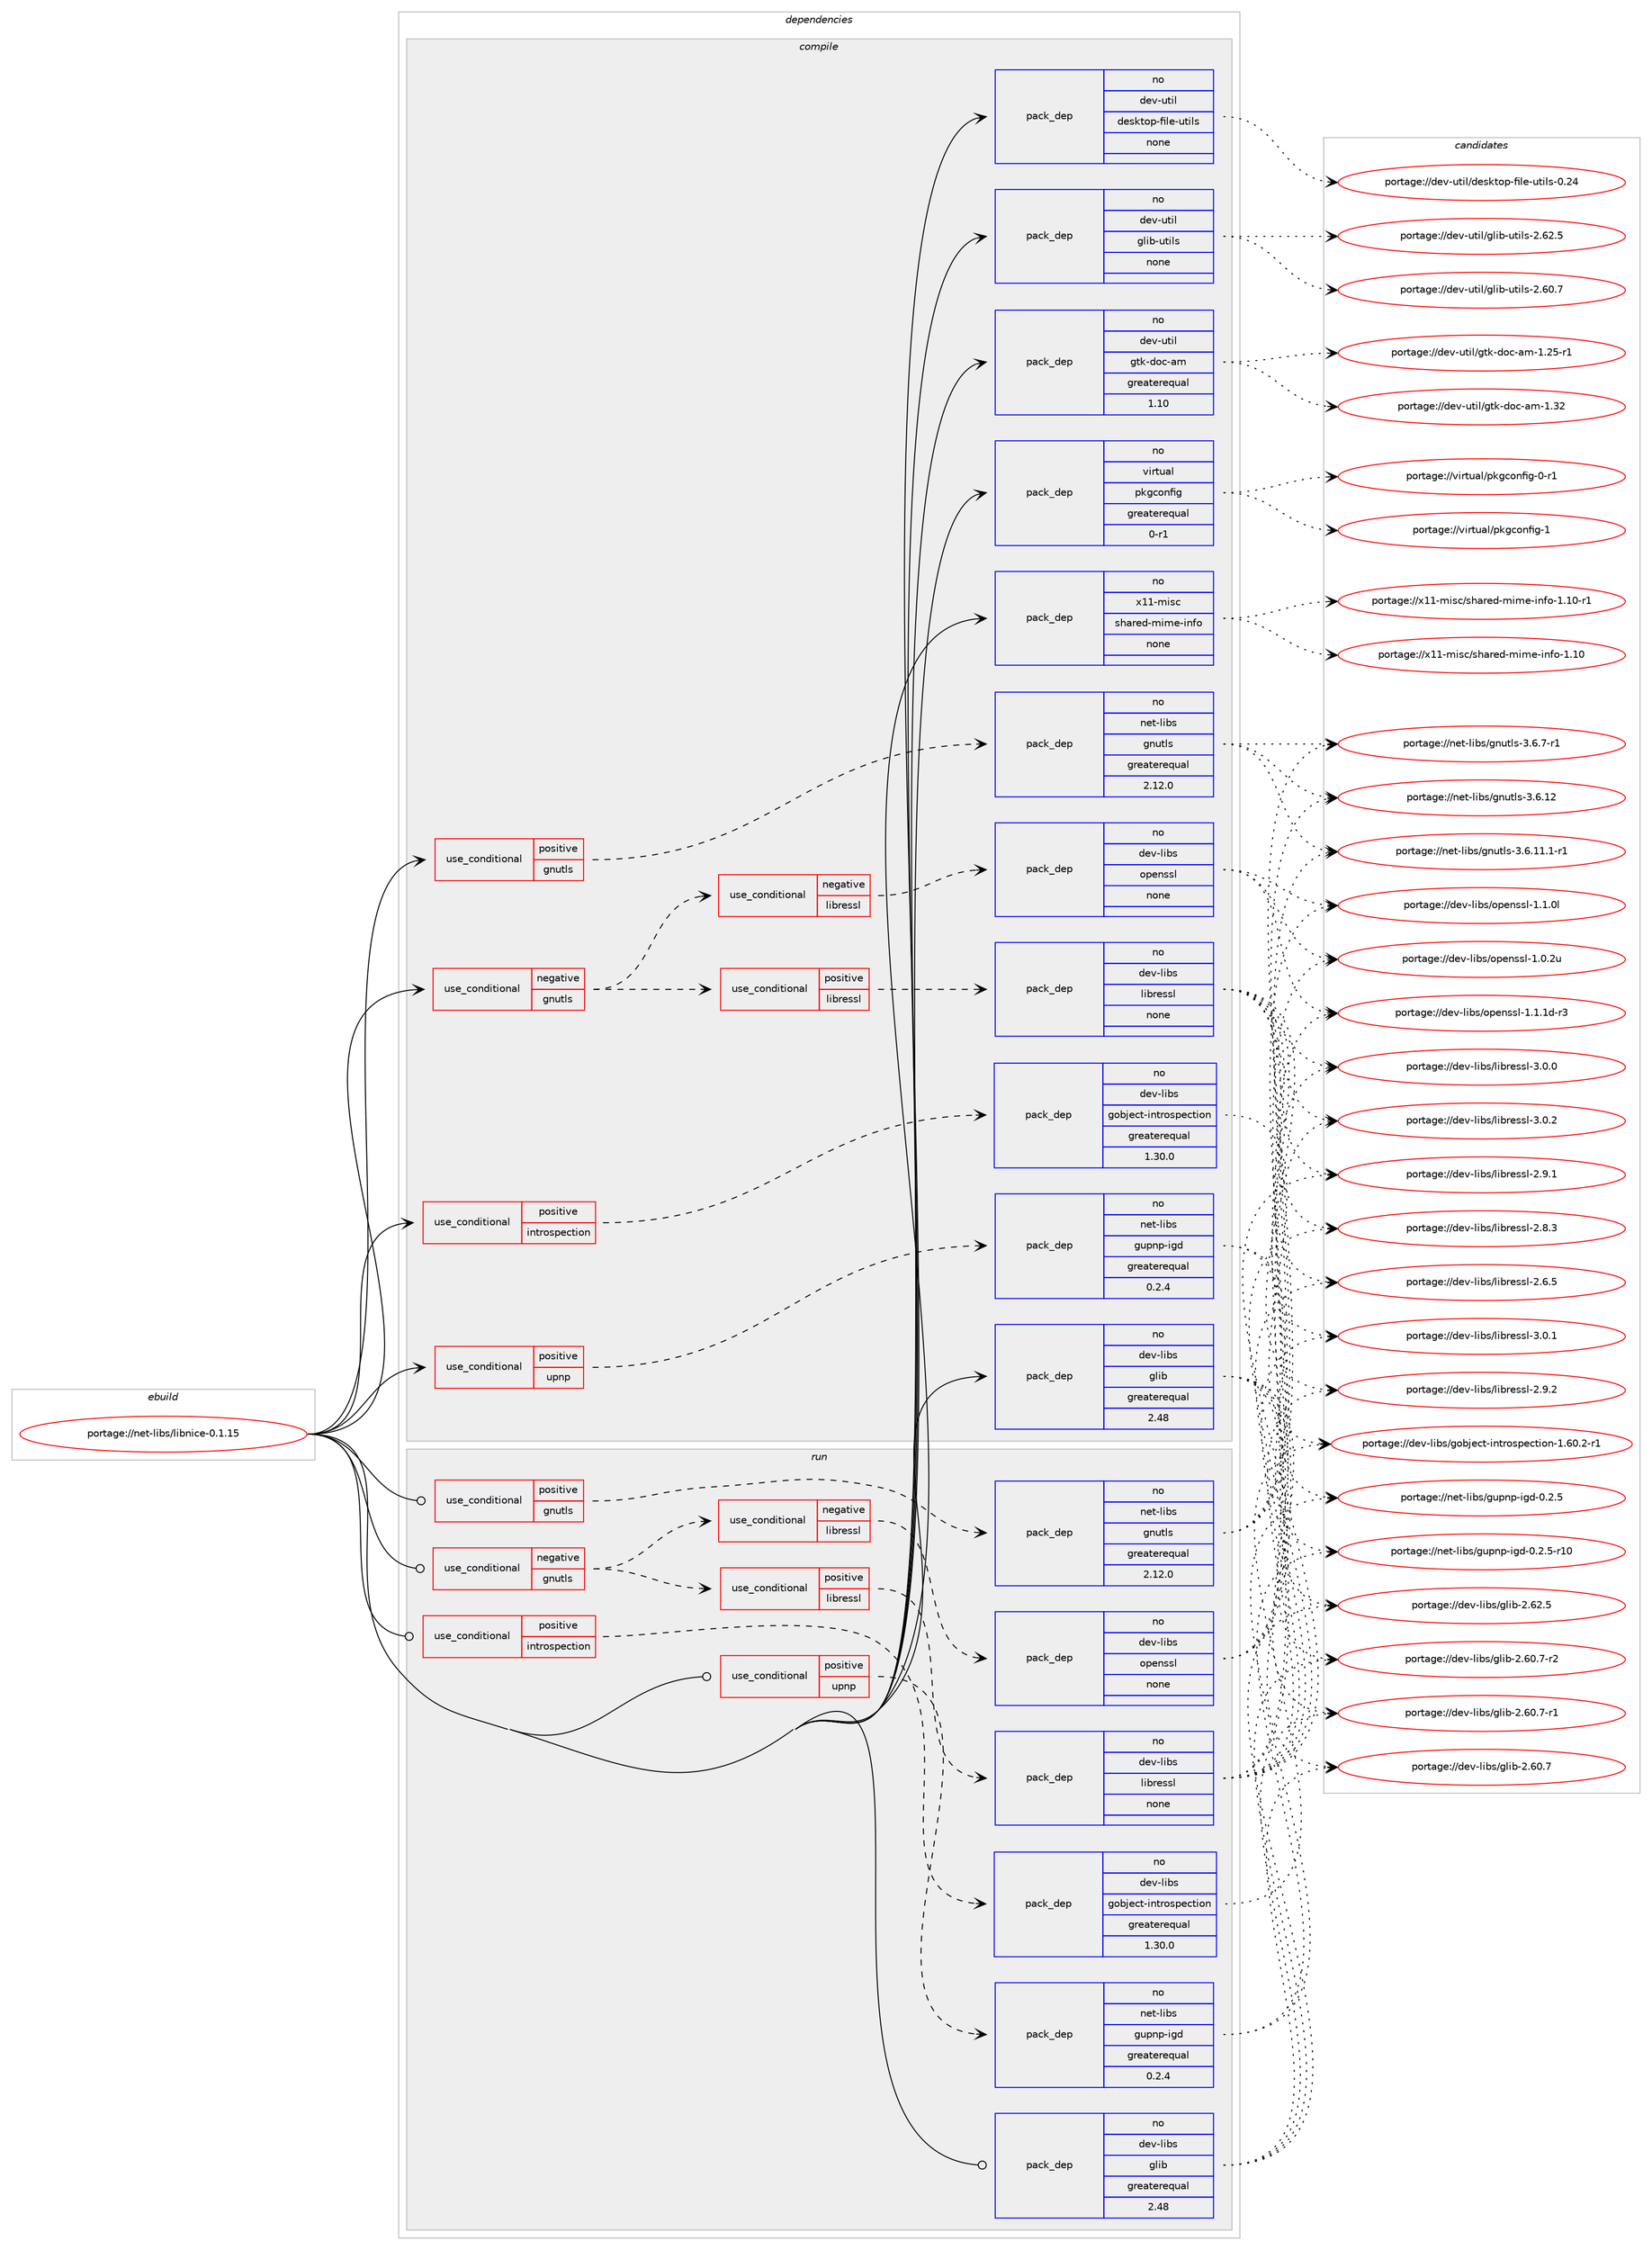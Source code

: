 digraph prolog {

# *************
# Graph options
# *************

newrank=true;
concentrate=true;
compound=true;
graph [rankdir=LR,fontname=Helvetica,fontsize=10,ranksep=1.5];#, ranksep=2.5, nodesep=0.2];
edge  [arrowhead=vee];
node  [fontname=Helvetica,fontsize=10];

# **********
# The ebuild
# **********

subgraph cluster_leftcol {
color=gray;
rank=same;
label=<<i>ebuild</i>>;
id [label="portage://net-libs/libnice-0.1.15", color=red, width=4, href="../net-libs/libnice-0.1.15.svg"];
}

# ****************
# The dependencies
# ****************

subgraph cluster_midcol {
color=gray;
label=<<i>dependencies</i>>;
subgraph cluster_compile {
fillcolor="#eeeeee";
style=filled;
label=<<i>compile</i>>;
subgraph cond19934 {
dependency90447 [label=<<TABLE BORDER="0" CELLBORDER="1" CELLSPACING="0" CELLPADDING="4"><TR><TD ROWSPAN="3" CELLPADDING="10">use_conditional</TD></TR><TR><TD>negative</TD></TR><TR><TD>gnutls</TD></TR></TABLE>>, shape=none, color=red];
subgraph cond19935 {
dependency90448 [label=<<TABLE BORDER="0" CELLBORDER="1" CELLSPACING="0" CELLPADDING="4"><TR><TD ROWSPAN="3" CELLPADDING="10">use_conditional</TD></TR><TR><TD>positive</TD></TR><TR><TD>libressl</TD></TR></TABLE>>, shape=none, color=red];
subgraph pack68789 {
dependency90449 [label=<<TABLE BORDER="0" CELLBORDER="1" CELLSPACING="0" CELLPADDING="4" WIDTH="220"><TR><TD ROWSPAN="6" CELLPADDING="30">pack_dep</TD></TR><TR><TD WIDTH="110">no</TD></TR><TR><TD>dev-libs</TD></TR><TR><TD>libressl</TD></TR><TR><TD>none</TD></TR><TR><TD></TD></TR></TABLE>>, shape=none, color=blue];
}
dependency90448:e -> dependency90449:w [weight=20,style="dashed",arrowhead="vee"];
}
dependency90447:e -> dependency90448:w [weight=20,style="dashed",arrowhead="vee"];
subgraph cond19936 {
dependency90450 [label=<<TABLE BORDER="0" CELLBORDER="1" CELLSPACING="0" CELLPADDING="4"><TR><TD ROWSPAN="3" CELLPADDING="10">use_conditional</TD></TR><TR><TD>negative</TD></TR><TR><TD>libressl</TD></TR></TABLE>>, shape=none, color=red];
subgraph pack68790 {
dependency90451 [label=<<TABLE BORDER="0" CELLBORDER="1" CELLSPACING="0" CELLPADDING="4" WIDTH="220"><TR><TD ROWSPAN="6" CELLPADDING="30">pack_dep</TD></TR><TR><TD WIDTH="110">no</TD></TR><TR><TD>dev-libs</TD></TR><TR><TD>openssl</TD></TR><TR><TD>none</TD></TR><TR><TD></TD></TR></TABLE>>, shape=none, color=blue];
}
dependency90450:e -> dependency90451:w [weight=20,style="dashed",arrowhead="vee"];
}
dependency90447:e -> dependency90450:w [weight=20,style="dashed",arrowhead="vee"];
}
id:e -> dependency90447:w [weight=20,style="solid",arrowhead="vee"];
subgraph cond19937 {
dependency90452 [label=<<TABLE BORDER="0" CELLBORDER="1" CELLSPACING="0" CELLPADDING="4"><TR><TD ROWSPAN="3" CELLPADDING="10">use_conditional</TD></TR><TR><TD>positive</TD></TR><TR><TD>gnutls</TD></TR></TABLE>>, shape=none, color=red];
subgraph pack68791 {
dependency90453 [label=<<TABLE BORDER="0" CELLBORDER="1" CELLSPACING="0" CELLPADDING="4" WIDTH="220"><TR><TD ROWSPAN="6" CELLPADDING="30">pack_dep</TD></TR><TR><TD WIDTH="110">no</TD></TR><TR><TD>net-libs</TD></TR><TR><TD>gnutls</TD></TR><TR><TD>greaterequal</TD></TR><TR><TD>2.12.0</TD></TR></TABLE>>, shape=none, color=blue];
}
dependency90452:e -> dependency90453:w [weight=20,style="dashed",arrowhead="vee"];
}
id:e -> dependency90452:w [weight=20,style="solid",arrowhead="vee"];
subgraph cond19938 {
dependency90454 [label=<<TABLE BORDER="0" CELLBORDER="1" CELLSPACING="0" CELLPADDING="4"><TR><TD ROWSPAN="3" CELLPADDING="10">use_conditional</TD></TR><TR><TD>positive</TD></TR><TR><TD>introspection</TD></TR></TABLE>>, shape=none, color=red];
subgraph pack68792 {
dependency90455 [label=<<TABLE BORDER="0" CELLBORDER="1" CELLSPACING="0" CELLPADDING="4" WIDTH="220"><TR><TD ROWSPAN="6" CELLPADDING="30">pack_dep</TD></TR><TR><TD WIDTH="110">no</TD></TR><TR><TD>dev-libs</TD></TR><TR><TD>gobject-introspection</TD></TR><TR><TD>greaterequal</TD></TR><TR><TD>1.30.0</TD></TR></TABLE>>, shape=none, color=blue];
}
dependency90454:e -> dependency90455:w [weight=20,style="dashed",arrowhead="vee"];
}
id:e -> dependency90454:w [weight=20,style="solid",arrowhead="vee"];
subgraph cond19939 {
dependency90456 [label=<<TABLE BORDER="0" CELLBORDER="1" CELLSPACING="0" CELLPADDING="4"><TR><TD ROWSPAN="3" CELLPADDING="10">use_conditional</TD></TR><TR><TD>positive</TD></TR><TR><TD>upnp</TD></TR></TABLE>>, shape=none, color=red];
subgraph pack68793 {
dependency90457 [label=<<TABLE BORDER="0" CELLBORDER="1" CELLSPACING="0" CELLPADDING="4" WIDTH="220"><TR><TD ROWSPAN="6" CELLPADDING="30">pack_dep</TD></TR><TR><TD WIDTH="110">no</TD></TR><TR><TD>net-libs</TD></TR><TR><TD>gupnp-igd</TD></TR><TR><TD>greaterequal</TD></TR><TR><TD>0.2.4</TD></TR></TABLE>>, shape=none, color=blue];
}
dependency90456:e -> dependency90457:w [weight=20,style="dashed",arrowhead="vee"];
}
id:e -> dependency90456:w [weight=20,style="solid",arrowhead="vee"];
subgraph pack68794 {
dependency90458 [label=<<TABLE BORDER="0" CELLBORDER="1" CELLSPACING="0" CELLPADDING="4" WIDTH="220"><TR><TD ROWSPAN="6" CELLPADDING="30">pack_dep</TD></TR><TR><TD WIDTH="110">no</TD></TR><TR><TD>dev-libs</TD></TR><TR><TD>glib</TD></TR><TR><TD>greaterequal</TD></TR><TR><TD>2.48</TD></TR></TABLE>>, shape=none, color=blue];
}
id:e -> dependency90458:w [weight=20,style="solid",arrowhead="vee"];
subgraph pack68795 {
dependency90459 [label=<<TABLE BORDER="0" CELLBORDER="1" CELLSPACING="0" CELLPADDING="4" WIDTH="220"><TR><TD ROWSPAN="6" CELLPADDING="30">pack_dep</TD></TR><TR><TD WIDTH="110">no</TD></TR><TR><TD>dev-util</TD></TR><TR><TD>desktop-file-utils</TD></TR><TR><TD>none</TD></TR><TR><TD></TD></TR></TABLE>>, shape=none, color=blue];
}
id:e -> dependency90459:w [weight=20,style="solid",arrowhead="vee"];
subgraph pack68796 {
dependency90460 [label=<<TABLE BORDER="0" CELLBORDER="1" CELLSPACING="0" CELLPADDING="4" WIDTH="220"><TR><TD ROWSPAN="6" CELLPADDING="30">pack_dep</TD></TR><TR><TD WIDTH="110">no</TD></TR><TR><TD>dev-util</TD></TR><TR><TD>glib-utils</TD></TR><TR><TD>none</TD></TR><TR><TD></TD></TR></TABLE>>, shape=none, color=blue];
}
id:e -> dependency90460:w [weight=20,style="solid",arrowhead="vee"];
subgraph pack68797 {
dependency90461 [label=<<TABLE BORDER="0" CELLBORDER="1" CELLSPACING="0" CELLPADDING="4" WIDTH="220"><TR><TD ROWSPAN="6" CELLPADDING="30">pack_dep</TD></TR><TR><TD WIDTH="110">no</TD></TR><TR><TD>dev-util</TD></TR><TR><TD>gtk-doc-am</TD></TR><TR><TD>greaterequal</TD></TR><TR><TD>1.10</TD></TR></TABLE>>, shape=none, color=blue];
}
id:e -> dependency90461:w [weight=20,style="solid",arrowhead="vee"];
subgraph pack68798 {
dependency90462 [label=<<TABLE BORDER="0" CELLBORDER="1" CELLSPACING="0" CELLPADDING="4" WIDTH="220"><TR><TD ROWSPAN="6" CELLPADDING="30">pack_dep</TD></TR><TR><TD WIDTH="110">no</TD></TR><TR><TD>virtual</TD></TR><TR><TD>pkgconfig</TD></TR><TR><TD>greaterequal</TD></TR><TR><TD>0-r1</TD></TR></TABLE>>, shape=none, color=blue];
}
id:e -> dependency90462:w [weight=20,style="solid",arrowhead="vee"];
subgraph pack68799 {
dependency90463 [label=<<TABLE BORDER="0" CELLBORDER="1" CELLSPACING="0" CELLPADDING="4" WIDTH="220"><TR><TD ROWSPAN="6" CELLPADDING="30">pack_dep</TD></TR><TR><TD WIDTH="110">no</TD></TR><TR><TD>x11-misc</TD></TR><TR><TD>shared-mime-info</TD></TR><TR><TD>none</TD></TR><TR><TD></TD></TR></TABLE>>, shape=none, color=blue];
}
id:e -> dependency90463:w [weight=20,style="solid",arrowhead="vee"];
}
subgraph cluster_compileandrun {
fillcolor="#eeeeee";
style=filled;
label=<<i>compile and run</i>>;
}
subgraph cluster_run {
fillcolor="#eeeeee";
style=filled;
label=<<i>run</i>>;
subgraph cond19940 {
dependency90464 [label=<<TABLE BORDER="0" CELLBORDER="1" CELLSPACING="0" CELLPADDING="4"><TR><TD ROWSPAN="3" CELLPADDING="10">use_conditional</TD></TR><TR><TD>negative</TD></TR><TR><TD>gnutls</TD></TR></TABLE>>, shape=none, color=red];
subgraph cond19941 {
dependency90465 [label=<<TABLE BORDER="0" CELLBORDER="1" CELLSPACING="0" CELLPADDING="4"><TR><TD ROWSPAN="3" CELLPADDING="10">use_conditional</TD></TR><TR><TD>positive</TD></TR><TR><TD>libressl</TD></TR></TABLE>>, shape=none, color=red];
subgraph pack68800 {
dependency90466 [label=<<TABLE BORDER="0" CELLBORDER="1" CELLSPACING="0" CELLPADDING="4" WIDTH="220"><TR><TD ROWSPAN="6" CELLPADDING="30">pack_dep</TD></TR><TR><TD WIDTH="110">no</TD></TR><TR><TD>dev-libs</TD></TR><TR><TD>libressl</TD></TR><TR><TD>none</TD></TR><TR><TD></TD></TR></TABLE>>, shape=none, color=blue];
}
dependency90465:e -> dependency90466:w [weight=20,style="dashed",arrowhead="vee"];
}
dependency90464:e -> dependency90465:w [weight=20,style="dashed",arrowhead="vee"];
subgraph cond19942 {
dependency90467 [label=<<TABLE BORDER="0" CELLBORDER="1" CELLSPACING="0" CELLPADDING="4"><TR><TD ROWSPAN="3" CELLPADDING="10">use_conditional</TD></TR><TR><TD>negative</TD></TR><TR><TD>libressl</TD></TR></TABLE>>, shape=none, color=red];
subgraph pack68801 {
dependency90468 [label=<<TABLE BORDER="0" CELLBORDER="1" CELLSPACING="0" CELLPADDING="4" WIDTH="220"><TR><TD ROWSPAN="6" CELLPADDING="30">pack_dep</TD></TR><TR><TD WIDTH="110">no</TD></TR><TR><TD>dev-libs</TD></TR><TR><TD>openssl</TD></TR><TR><TD>none</TD></TR><TR><TD></TD></TR></TABLE>>, shape=none, color=blue];
}
dependency90467:e -> dependency90468:w [weight=20,style="dashed",arrowhead="vee"];
}
dependency90464:e -> dependency90467:w [weight=20,style="dashed",arrowhead="vee"];
}
id:e -> dependency90464:w [weight=20,style="solid",arrowhead="odot"];
subgraph cond19943 {
dependency90469 [label=<<TABLE BORDER="0" CELLBORDER="1" CELLSPACING="0" CELLPADDING="4"><TR><TD ROWSPAN="3" CELLPADDING="10">use_conditional</TD></TR><TR><TD>positive</TD></TR><TR><TD>gnutls</TD></TR></TABLE>>, shape=none, color=red];
subgraph pack68802 {
dependency90470 [label=<<TABLE BORDER="0" CELLBORDER="1" CELLSPACING="0" CELLPADDING="4" WIDTH="220"><TR><TD ROWSPAN="6" CELLPADDING="30">pack_dep</TD></TR><TR><TD WIDTH="110">no</TD></TR><TR><TD>net-libs</TD></TR><TR><TD>gnutls</TD></TR><TR><TD>greaterequal</TD></TR><TR><TD>2.12.0</TD></TR></TABLE>>, shape=none, color=blue];
}
dependency90469:e -> dependency90470:w [weight=20,style="dashed",arrowhead="vee"];
}
id:e -> dependency90469:w [weight=20,style="solid",arrowhead="odot"];
subgraph cond19944 {
dependency90471 [label=<<TABLE BORDER="0" CELLBORDER="1" CELLSPACING="0" CELLPADDING="4"><TR><TD ROWSPAN="3" CELLPADDING="10">use_conditional</TD></TR><TR><TD>positive</TD></TR><TR><TD>introspection</TD></TR></TABLE>>, shape=none, color=red];
subgraph pack68803 {
dependency90472 [label=<<TABLE BORDER="0" CELLBORDER="1" CELLSPACING="0" CELLPADDING="4" WIDTH="220"><TR><TD ROWSPAN="6" CELLPADDING="30">pack_dep</TD></TR><TR><TD WIDTH="110">no</TD></TR><TR><TD>dev-libs</TD></TR><TR><TD>gobject-introspection</TD></TR><TR><TD>greaterequal</TD></TR><TR><TD>1.30.0</TD></TR></TABLE>>, shape=none, color=blue];
}
dependency90471:e -> dependency90472:w [weight=20,style="dashed",arrowhead="vee"];
}
id:e -> dependency90471:w [weight=20,style="solid",arrowhead="odot"];
subgraph cond19945 {
dependency90473 [label=<<TABLE BORDER="0" CELLBORDER="1" CELLSPACING="0" CELLPADDING="4"><TR><TD ROWSPAN="3" CELLPADDING="10">use_conditional</TD></TR><TR><TD>positive</TD></TR><TR><TD>upnp</TD></TR></TABLE>>, shape=none, color=red];
subgraph pack68804 {
dependency90474 [label=<<TABLE BORDER="0" CELLBORDER="1" CELLSPACING="0" CELLPADDING="4" WIDTH="220"><TR><TD ROWSPAN="6" CELLPADDING="30">pack_dep</TD></TR><TR><TD WIDTH="110">no</TD></TR><TR><TD>net-libs</TD></TR><TR><TD>gupnp-igd</TD></TR><TR><TD>greaterequal</TD></TR><TR><TD>0.2.4</TD></TR></TABLE>>, shape=none, color=blue];
}
dependency90473:e -> dependency90474:w [weight=20,style="dashed",arrowhead="vee"];
}
id:e -> dependency90473:w [weight=20,style="solid",arrowhead="odot"];
subgraph pack68805 {
dependency90475 [label=<<TABLE BORDER="0" CELLBORDER="1" CELLSPACING="0" CELLPADDING="4" WIDTH="220"><TR><TD ROWSPAN="6" CELLPADDING="30">pack_dep</TD></TR><TR><TD WIDTH="110">no</TD></TR><TR><TD>dev-libs</TD></TR><TR><TD>glib</TD></TR><TR><TD>greaterequal</TD></TR><TR><TD>2.48</TD></TR></TABLE>>, shape=none, color=blue];
}
id:e -> dependency90475:w [weight=20,style="solid",arrowhead="odot"];
}
}

# **************
# The candidates
# **************

subgraph cluster_choices {
rank=same;
color=gray;
label=<<i>candidates</i>>;

subgraph choice68789 {
color=black;
nodesep=1;
choice10010111845108105981154710810598114101115115108455146484650 [label="portage://dev-libs/libressl-3.0.2", color=red, width=4,href="../dev-libs/libressl-3.0.2.svg"];
choice10010111845108105981154710810598114101115115108455146484649 [label="portage://dev-libs/libressl-3.0.1", color=red, width=4,href="../dev-libs/libressl-3.0.1.svg"];
choice10010111845108105981154710810598114101115115108455146484648 [label="portage://dev-libs/libressl-3.0.0", color=red, width=4,href="../dev-libs/libressl-3.0.0.svg"];
choice10010111845108105981154710810598114101115115108455046574650 [label="portage://dev-libs/libressl-2.9.2", color=red, width=4,href="../dev-libs/libressl-2.9.2.svg"];
choice10010111845108105981154710810598114101115115108455046574649 [label="portage://dev-libs/libressl-2.9.1", color=red, width=4,href="../dev-libs/libressl-2.9.1.svg"];
choice10010111845108105981154710810598114101115115108455046564651 [label="portage://dev-libs/libressl-2.8.3", color=red, width=4,href="../dev-libs/libressl-2.8.3.svg"];
choice10010111845108105981154710810598114101115115108455046544653 [label="portage://dev-libs/libressl-2.6.5", color=red, width=4,href="../dev-libs/libressl-2.6.5.svg"];
dependency90449:e -> choice10010111845108105981154710810598114101115115108455146484650:w [style=dotted,weight="100"];
dependency90449:e -> choice10010111845108105981154710810598114101115115108455146484649:w [style=dotted,weight="100"];
dependency90449:e -> choice10010111845108105981154710810598114101115115108455146484648:w [style=dotted,weight="100"];
dependency90449:e -> choice10010111845108105981154710810598114101115115108455046574650:w [style=dotted,weight="100"];
dependency90449:e -> choice10010111845108105981154710810598114101115115108455046574649:w [style=dotted,weight="100"];
dependency90449:e -> choice10010111845108105981154710810598114101115115108455046564651:w [style=dotted,weight="100"];
dependency90449:e -> choice10010111845108105981154710810598114101115115108455046544653:w [style=dotted,weight="100"];
}
subgraph choice68790 {
color=black;
nodesep=1;
choice1001011184510810598115471111121011101151151084549464946491004511451 [label="portage://dev-libs/openssl-1.1.1d-r3", color=red, width=4,href="../dev-libs/openssl-1.1.1d-r3.svg"];
choice100101118451081059811547111112101110115115108454946494648108 [label="portage://dev-libs/openssl-1.1.0l", color=red, width=4,href="../dev-libs/openssl-1.1.0l.svg"];
choice100101118451081059811547111112101110115115108454946484650117 [label="portage://dev-libs/openssl-1.0.2u", color=red, width=4,href="../dev-libs/openssl-1.0.2u.svg"];
dependency90451:e -> choice1001011184510810598115471111121011101151151084549464946491004511451:w [style=dotted,weight="100"];
dependency90451:e -> choice100101118451081059811547111112101110115115108454946494648108:w [style=dotted,weight="100"];
dependency90451:e -> choice100101118451081059811547111112101110115115108454946484650117:w [style=dotted,weight="100"];
}
subgraph choice68791 {
color=black;
nodesep=1;
choice1101011164510810598115471031101171161081154551465446554511449 [label="portage://net-libs/gnutls-3.6.7-r1", color=red, width=4,href="../net-libs/gnutls-3.6.7-r1.svg"];
choice11010111645108105981154710311011711610811545514654464950 [label="portage://net-libs/gnutls-3.6.12", color=red, width=4,href="../net-libs/gnutls-3.6.12.svg"];
choice1101011164510810598115471031101171161081154551465446494946494511449 [label="portage://net-libs/gnutls-3.6.11.1-r1", color=red, width=4,href="../net-libs/gnutls-3.6.11.1-r1.svg"];
dependency90453:e -> choice1101011164510810598115471031101171161081154551465446554511449:w [style=dotted,weight="100"];
dependency90453:e -> choice11010111645108105981154710311011711610811545514654464950:w [style=dotted,weight="100"];
dependency90453:e -> choice1101011164510810598115471031101171161081154551465446494946494511449:w [style=dotted,weight="100"];
}
subgraph choice68792 {
color=black;
nodesep=1;
choice10010111845108105981154710311198106101991164510511011611411111511210199116105111110454946544846504511449 [label="portage://dev-libs/gobject-introspection-1.60.2-r1", color=red, width=4,href="../dev-libs/gobject-introspection-1.60.2-r1.svg"];
dependency90455:e -> choice10010111845108105981154710311198106101991164510511011611411111511210199116105111110454946544846504511449:w [style=dotted,weight="100"];
}
subgraph choice68793 {
color=black;
nodesep=1;
choice11010111645108105981154710311711211011245105103100454846504653451144948 [label="portage://net-libs/gupnp-igd-0.2.5-r10", color=red, width=4,href="../net-libs/gupnp-igd-0.2.5-r10.svg"];
choice11010111645108105981154710311711211011245105103100454846504653 [label="portage://net-libs/gupnp-igd-0.2.5", color=red, width=4,href="../net-libs/gupnp-igd-0.2.5.svg"];
dependency90457:e -> choice11010111645108105981154710311711211011245105103100454846504653451144948:w [style=dotted,weight="100"];
dependency90457:e -> choice11010111645108105981154710311711211011245105103100454846504653:w [style=dotted,weight="100"];
}
subgraph choice68794 {
color=black;
nodesep=1;
choice1001011184510810598115471031081059845504654504653 [label="portage://dev-libs/glib-2.62.5", color=red, width=4,href="../dev-libs/glib-2.62.5.svg"];
choice10010111845108105981154710310810598455046544846554511450 [label="portage://dev-libs/glib-2.60.7-r2", color=red, width=4,href="../dev-libs/glib-2.60.7-r2.svg"];
choice10010111845108105981154710310810598455046544846554511449 [label="portage://dev-libs/glib-2.60.7-r1", color=red, width=4,href="../dev-libs/glib-2.60.7-r1.svg"];
choice1001011184510810598115471031081059845504654484655 [label="portage://dev-libs/glib-2.60.7", color=red, width=4,href="../dev-libs/glib-2.60.7.svg"];
dependency90458:e -> choice1001011184510810598115471031081059845504654504653:w [style=dotted,weight="100"];
dependency90458:e -> choice10010111845108105981154710310810598455046544846554511450:w [style=dotted,weight="100"];
dependency90458:e -> choice10010111845108105981154710310810598455046544846554511449:w [style=dotted,weight="100"];
dependency90458:e -> choice1001011184510810598115471031081059845504654484655:w [style=dotted,weight="100"];
}
subgraph choice68795 {
color=black;
nodesep=1;
choice100101118451171161051084710010111510711611111245102105108101451171161051081154548465052 [label="portage://dev-util/desktop-file-utils-0.24", color=red, width=4,href="../dev-util/desktop-file-utils-0.24.svg"];
dependency90459:e -> choice100101118451171161051084710010111510711611111245102105108101451171161051081154548465052:w [style=dotted,weight="100"];
}
subgraph choice68796 {
color=black;
nodesep=1;
choice1001011184511711610510847103108105984511711610510811545504654504653 [label="portage://dev-util/glib-utils-2.62.5", color=red, width=4,href="../dev-util/glib-utils-2.62.5.svg"];
choice1001011184511711610510847103108105984511711610510811545504654484655 [label="portage://dev-util/glib-utils-2.60.7", color=red, width=4,href="../dev-util/glib-utils-2.60.7.svg"];
dependency90460:e -> choice1001011184511711610510847103108105984511711610510811545504654504653:w [style=dotted,weight="100"];
dependency90460:e -> choice1001011184511711610510847103108105984511711610510811545504654484655:w [style=dotted,weight="100"];
}
subgraph choice68797 {
color=black;
nodesep=1;
choice1001011184511711610510847103116107451001119945971094549465150 [label="portage://dev-util/gtk-doc-am-1.32", color=red, width=4,href="../dev-util/gtk-doc-am-1.32.svg"];
choice10010111845117116105108471031161074510011199459710945494650534511449 [label="portage://dev-util/gtk-doc-am-1.25-r1", color=red, width=4,href="../dev-util/gtk-doc-am-1.25-r1.svg"];
dependency90461:e -> choice1001011184511711610510847103116107451001119945971094549465150:w [style=dotted,weight="100"];
dependency90461:e -> choice10010111845117116105108471031161074510011199459710945494650534511449:w [style=dotted,weight="100"];
}
subgraph choice68798 {
color=black;
nodesep=1;
choice1181051141161179710847112107103991111101021051034549 [label="portage://virtual/pkgconfig-1", color=red, width=4,href="../virtual/pkgconfig-1.svg"];
choice11810511411611797108471121071039911111010210510345484511449 [label="portage://virtual/pkgconfig-0-r1", color=red, width=4,href="../virtual/pkgconfig-0-r1.svg"];
dependency90462:e -> choice1181051141161179710847112107103991111101021051034549:w [style=dotted,weight="100"];
dependency90462:e -> choice11810511411611797108471121071039911111010210510345484511449:w [style=dotted,weight="100"];
}
subgraph choice68799 {
color=black;
nodesep=1;
choice120494945109105115994711510497114101100451091051091014510511010211145494649484511449 [label="portage://x11-misc/shared-mime-info-1.10-r1", color=red, width=4,href="../x11-misc/shared-mime-info-1.10-r1.svg"];
choice12049494510910511599471151049711410110045109105109101451051101021114549464948 [label="portage://x11-misc/shared-mime-info-1.10", color=red, width=4,href="../x11-misc/shared-mime-info-1.10.svg"];
dependency90463:e -> choice120494945109105115994711510497114101100451091051091014510511010211145494649484511449:w [style=dotted,weight="100"];
dependency90463:e -> choice12049494510910511599471151049711410110045109105109101451051101021114549464948:w [style=dotted,weight="100"];
}
subgraph choice68800 {
color=black;
nodesep=1;
choice10010111845108105981154710810598114101115115108455146484650 [label="portage://dev-libs/libressl-3.0.2", color=red, width=4,href="../dev-libs/libressl-3.0.2.svg"];
choice10010111845108105981154710810598114101115115108455146484649 [label="portage://dev-libs/libressl-3.0.1", color=red, width=4,href="../dev-libs/libressl-3.0.1.svg"];
choice10010111845108105981154710810598114101115115108455146484648 [label="portage://dev-libs/libressl-3.0.0", color=red, width=4,href="../dev-libs/libressl-3.0.0.svg"];
choice10010111845108105981154710810598114101115115108455046574650 [label="portage://dev-libs/libressl-2.9.2", color=red, width=4,href="../dev-libs/libressl-2.9.2.svg"];
choice10010111845108105981154710810598114101115115108455046574649 [label="portage://dev-libs/libressl-2.9.1", color=red, width=4,href="../dev-libs/libressl-2.9.1.svg"];
choice10010111845108105981154710810598114101115115108455046564651 [label="portage://dev-libs/libressl-2.8.3", color=red, width=4,href="../dev-libs/libressl-2.8.3.svg"];
choice10010111845108105981154710810598114101115115108455046544653 [label="portage://dev-libs/libressl-2.6.5", color=red, width=4,href="../dev-libs/libressl-2.6.5.svg"];
dependency90466:e -> choice10010111845108105981154710810598114101115115108455146484650:w [style=dotted,weight="100"];
dependency90466:e -> choice10010111845108105981154710810598114101115115108455146484649:w [style=dotted,weight="100"];
dependency90466:e -> choice10010111845108105981154710810598114101115115108455146484648:w [style=dotted,weight="100"];
dependency90466:e -> choice10010111845108105981154710810598114101115115108455046574650:w [style=dotted,weight="100"];
dependency90466:e -> choice10010111845108105981154710810598114101115115108455046574649:w [style=dotted,weight="100"];
dependency90466:e -> choice10010111845108105981154710810598114101115115108455046564651:w [style=dotted,weight="100"];
dependency90466:e -> choice10010111845108105981154710810598114101115115108455046544653:w [style=dotted,weight="100"];
}
subgraph choice68801 {
color=black;
nodesep=1;
choice1001011184510810598115471111121011101151151084549464946491004511451 [label="portage://dev-libs/openssl-1.1.1d-r3", color=red, width=4,href="../dev-libs/openssl-1.1.1d-r3.svg"];
choice100101118451081059811547111112101110115115108454946494648108 [label="portage://dev-libs/openssl-1.1.0l", color=red, width=4,href="../dev-libs/openssl-1.1.0l.svg"];
choice100101118451081059811547111112101110115115108454946484650117 [label="portage://dev-libs/openssl-1.0.2u", color=red, width=4,href="../dev-libs/openssl-1.0.2u.svg"];
dependency90468:e -> choice1001011184510810598115471111121011101151151084549464946491004511451:w [style=dotted,weight="100"];
dependency90468:e -> choice100101118451081059811547111112101110115115108454946494648108:w [style=dotted,weight="100"];
dependency90468:e -> choice100101118451081059811547111112101110115115108454946484650117:w [style=dotted,weight="100"];
}
subgraph choice68802 {
color=black;
nodesep=1;
choice1101011164510810598115471031101171161081154551465446554511449 [label="portage://net-libs/gnutls-3.6.7-r1", color=red, width=4,href="../net-libs/gnutls-3.6.7-r1.svg"];
choice11010111645108105981154710311011711610811545514654464950 [label="portage://net-libs/gnutls-3.6.12", color=red, width=4,href="../net-libs/gnutls-3.6.12.svg"];
choice1101011164510810598115471031101171161081154551465446494946494511449 [label="portage://net-libs/gnutls-3.6.11.1-r1", color=red, width=4,href="../net-libs/gnutls-3.6.11.1-r1.svg"];
dependency90470:e -> choice1101011164510810598115471031101171161081154551465446554511449:w [style=dotted,weight="100"];
dependency90470:e -> choice11010111645108105981154710311011711610811545514654464950:w [style=dotted,weight="100"];
dependency90470:e -> choice1101011164510810598115471031101171161081154551465446494946494511449:w [style=dotted,weight="100"];
}
subgraph choice68803 {
color=black;
nodesep=1;
choice10010111845108105981154710311198106101991164510511011611411111511210199116105111110454946544846504511449 [label="portage://dev-libs/gobject-introspection-1.60.2-r1", color=red, width=4,href="../dev-libs/gobject-introspection-1.60.2-r1.svg"];
dependency90472:e -> choice10010111845108105981154710311198106101991164510511011611411111511210199116105111110454946544846504511449:w [style=dotted,weight="100"];
}
subgraph choice68804 {
color=black;
nodesep=1;
choice11010111645108105981154710311711211011245105103100454846504653451144948 [label="portage://net-libs/gupnp-igd-0.2.5-r10", color=red, width=4,href="../net-libs/gupnp-igd-0.2.5-r10.svg"];
choice11010111645108105981154710311711211011245105103100454846504653 [label="portage://net-libs/gupnp-igd-0.2.5", color=red, width=4,href="../net-libs/gupnp-igd-0.2.5.svg"];
dependency90474:e -> choice11010111645108105981154710311711211011245105103100454846504653451144948:w [style=dotted,weight="100"];
dependency90474:e -> choice11010111645108105981154710311711211011245105103100454846504653:w [style=dotted,weight="100"];
}
subgraph choice68805 {
color=black;
nodesep=1;
choice1001011184510810598115471031081059845504654504653 [label="portage://dev-libs/glib-2.62.5", color=red, width=4,href="../dev-libs/glib-2.62.5.svg"];
choice10010111845108105981154710310810598455046544846554511450 [label="portage://dev-libs/glib-2.60.7-r2", color=red, width=4,href="../dev-libs/glib-2.60.7-r2.svg"];
choice10010111845108105981154710310810598455046544846554511449 [label="portage://dev-libs/glib-2.60.7-r1", color=red, width=4,href="../dev-libs/glib-2.60.7-r1.svg"];
choice1001011184510810598115471031081059845504654484655 [label="portage://dev-libs/glib-2.60.7", color=red, width=4,href="../dev-libs/glib-2.60.7.svg"];
dependency90475:e -> choice1001011184510810598115471031081059845504654504653:w [style=dotted,weight="100"];
dependency90475:e -> choice10010111845108105981154710310810598455046544846554511450:w [style=dotted,weight="100"];
dependency90475:e -> choice10010111845108105981154710310810598455046544846554511449:w [style=dotted,weight="100"];
dependency90475:e -> choice1001011184510810598115471031081059845504654484655:w [style=dotted,weight="100"];
}
}

}
